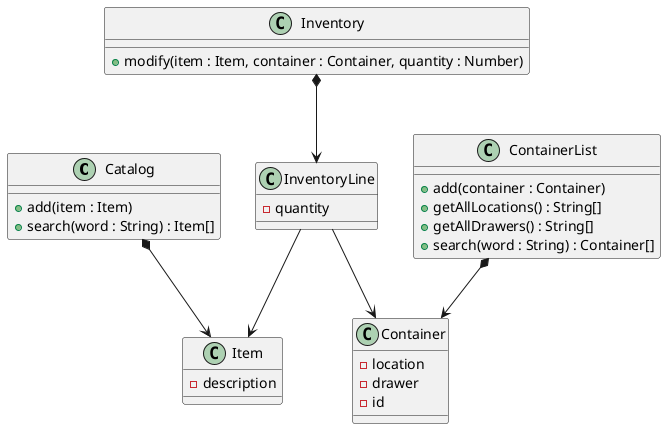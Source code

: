 @startuml classes
class Catalog {
  + add(item : Item)
  + search(word : String) : Item[]
}
class Item {
  -description
}
class ContainerList {
  + add(container : Container)
  + getAllLocations() : String[]
  + getAllDrawers() : String[]
  + search(word : String) : Container[]
}
class Container {
  -location
  -drawer
  -id
}
class Inventory {
  + modify(item : Item, container : Container, quantity : Number)
}
class InventoryLine {
  -quantity
}

Catalog *--> Item
ContainerList *--> Container
Inventory *--> InventoryLine
InventoryLine --> Container
InventoryLine --> Item
@enduml
